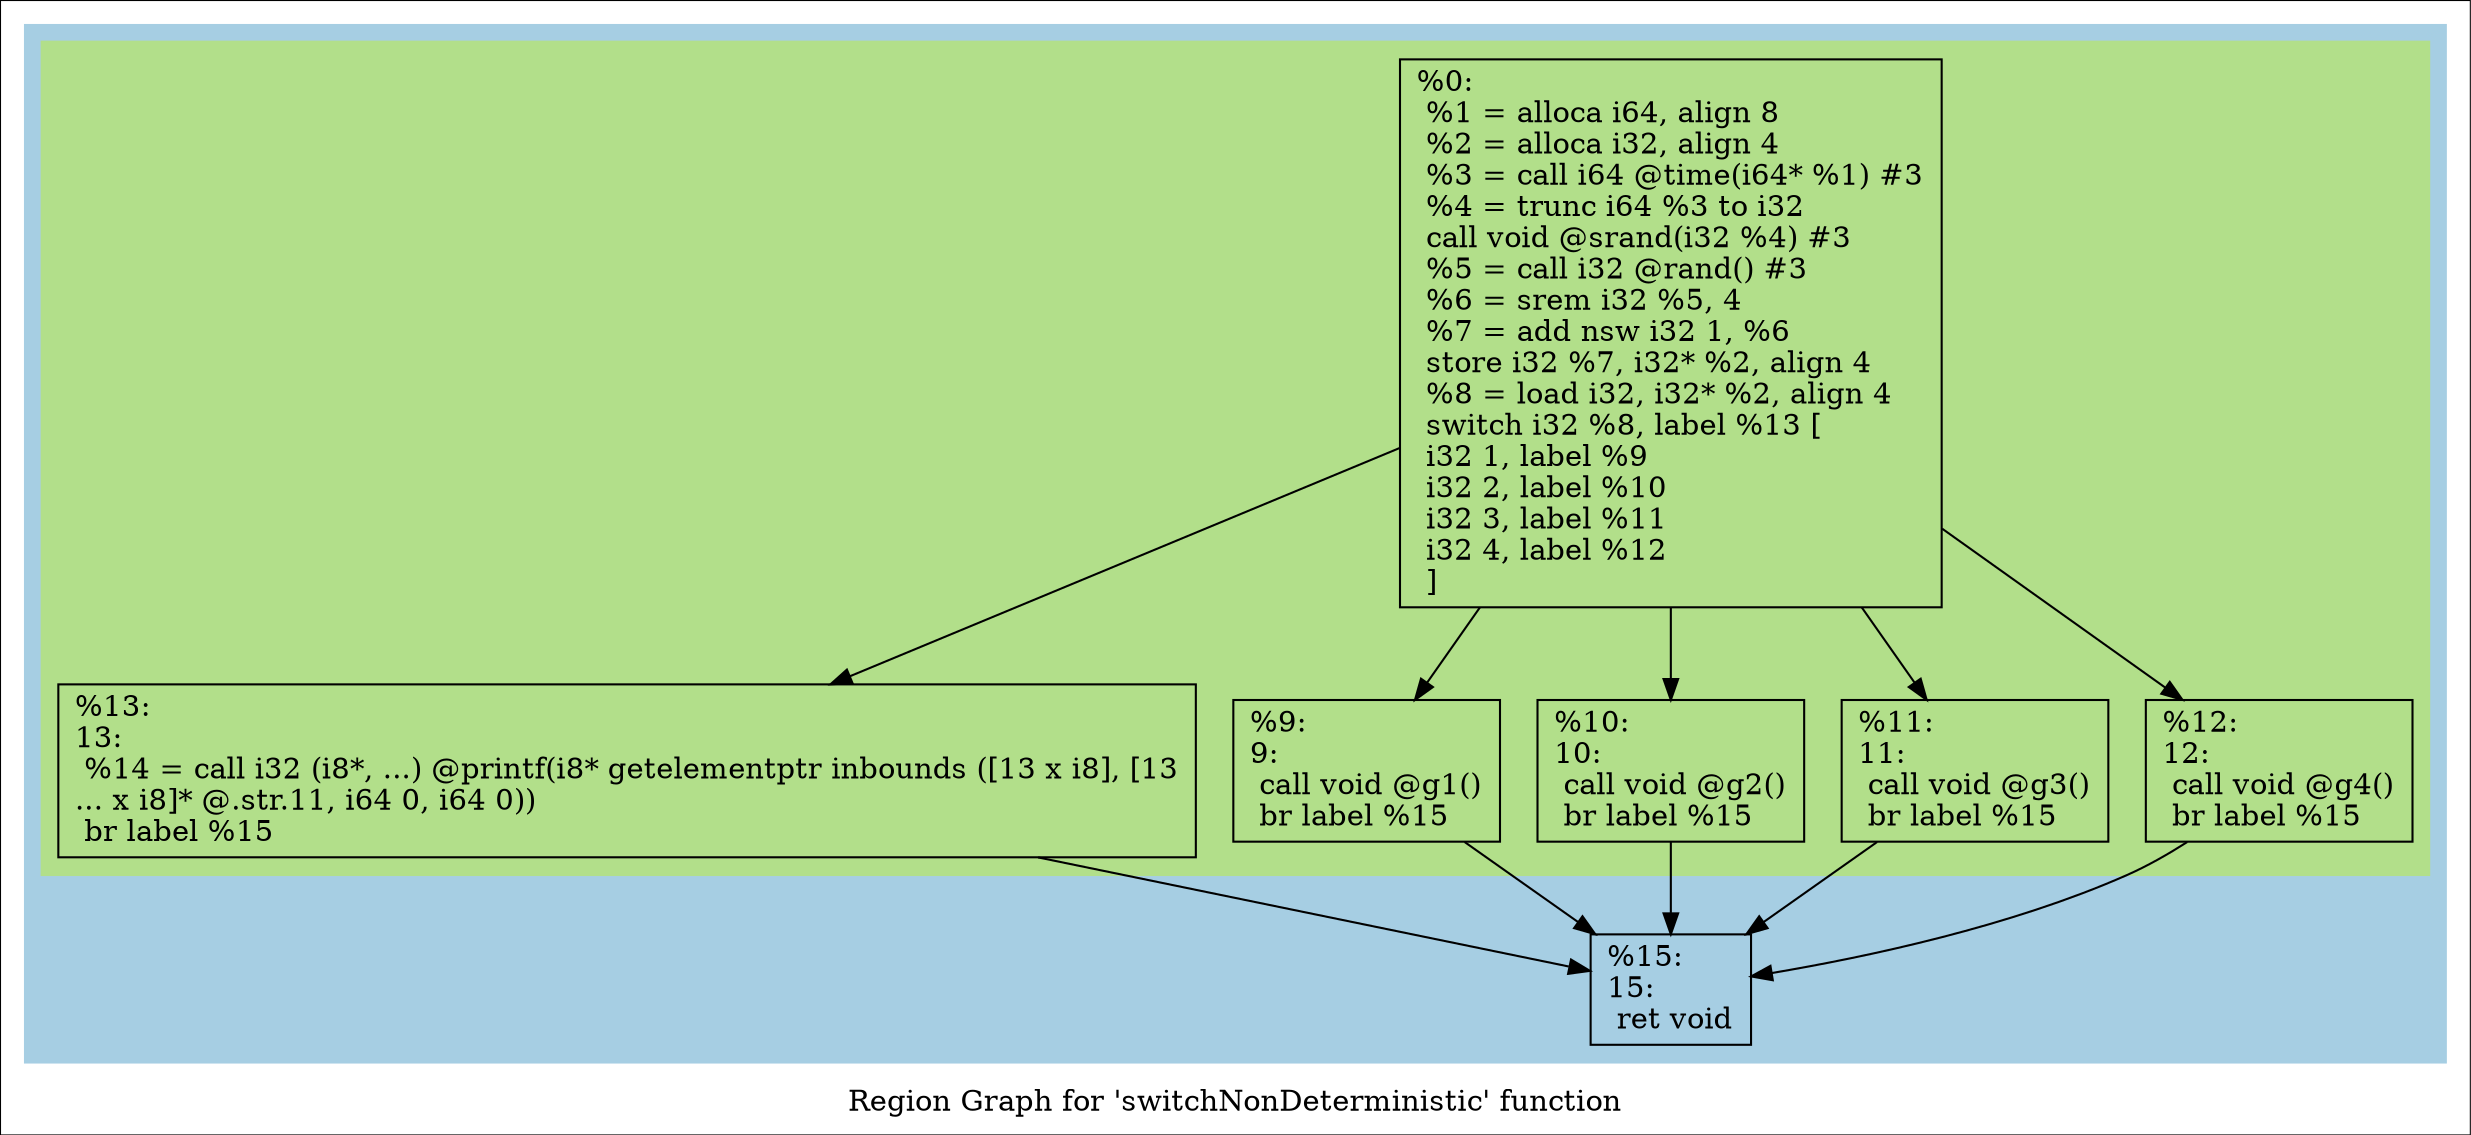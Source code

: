 digraph "Region Graph for 'switchNonDeterministic' function" {
	label="Region Graph for 'switchNonDeterministic' function";

	Node0x559d95e6d870 [shape=record,label="{%0:\l  %1 = alloca i64, align 8\l  %2 = alloca i32, align 4\l  %3 = call i64 @time(i64* %1) #3\l  %4 = trunc i64 %3 to i32\l  call void @srand(i32 %4) #3\l  %5 = call i32 @rand() #3\l  %6 = srem i32 %5, 4\l  %7 = add nsw i32 1, %6\l  store i32 %7, i32* %2, align 4\l  %8 = load i32, i32* %2, align 4\l  switch i32 %8, label %13 [\l    i32 1, label %9\l    i32 2, label %10\l    i32 3, label %11\l    i32 4, label %12\l  ]\l}"];
	Node0x559d95e6d870 -> Node0x559d95e68ce0;
	Node0x559d95e6d870 -> Node0x559d95e6d190;
	Node0x559d95e6d870 -> Node0x559d95e6ce20;
	Node0x559d95e6d870 -> Node0x559d95e6ca60;
	Node0x559d95e6d870 -> Node0x559d95e6c8b0;
	Node0x559d95e68ce0 [shape=record,label="{%13:\l13:                                               \l  %14 = call i32 (i8*, ...) @printf(i8* getelementptr inbounds ([13 x i8], [13\l... x i8]* @.str.11, i64 0, i64 0))\l  br label %15\l}"];
	Node0x559d95e68ce0 -> Node0x559d95e6d940;
	Node0x559d95e6d940 [shape=record,label="{%15:\l15:                                               \l  ret void\l}"];
	Node0x559d95e6d190 [shape=record,label="{%9:\l9:                                                \l  call void @g1()\l  br label %15\l}"];
	Node0x559d95e6d190 -> Node0x559d95e6d940;
	Node0x559d95e6ce20 [shape=record,label="{%10:\l10:                                               \l  call void @g2()\l  br label %15\l}"];
	Node0x559d95e6ce20 -> Node0x559d95e6d940;
	Node0x559d95e6ca60 [shape=record,label="{%11:\l11:                                               \l  call void @g3()\l  br label %15\l}"];
	Node0x559d95e6ca60 -> Node0x559d95e6d940;
	Node0x559d95e6c8b0 [shape=record,label="{%12:\l12:                                               \l  call void @g4()\l  br label %15\l}"];
	Node0x559d95e6c8b0 -> Node0x559d95e6d940;
	colorscheme = "paired12"
        subgraph cluster_0x559d95e749a0 {
          label = "";
          style = filled;
          color = 1
          subgraph cluster_0x559d95e74890 {
            label = "";
            style = filled;
            color = 3
            Node0x559d95e6d870;
            Node0x559d95e68ce0;
            Node0x559d95e6d190;
            Node0x559d95e6ce20;
            Node0x559d95e6ca60;
            Node0x559d95e6c8b0;
          }
          Node0x559d95e6d940;
        }
}
